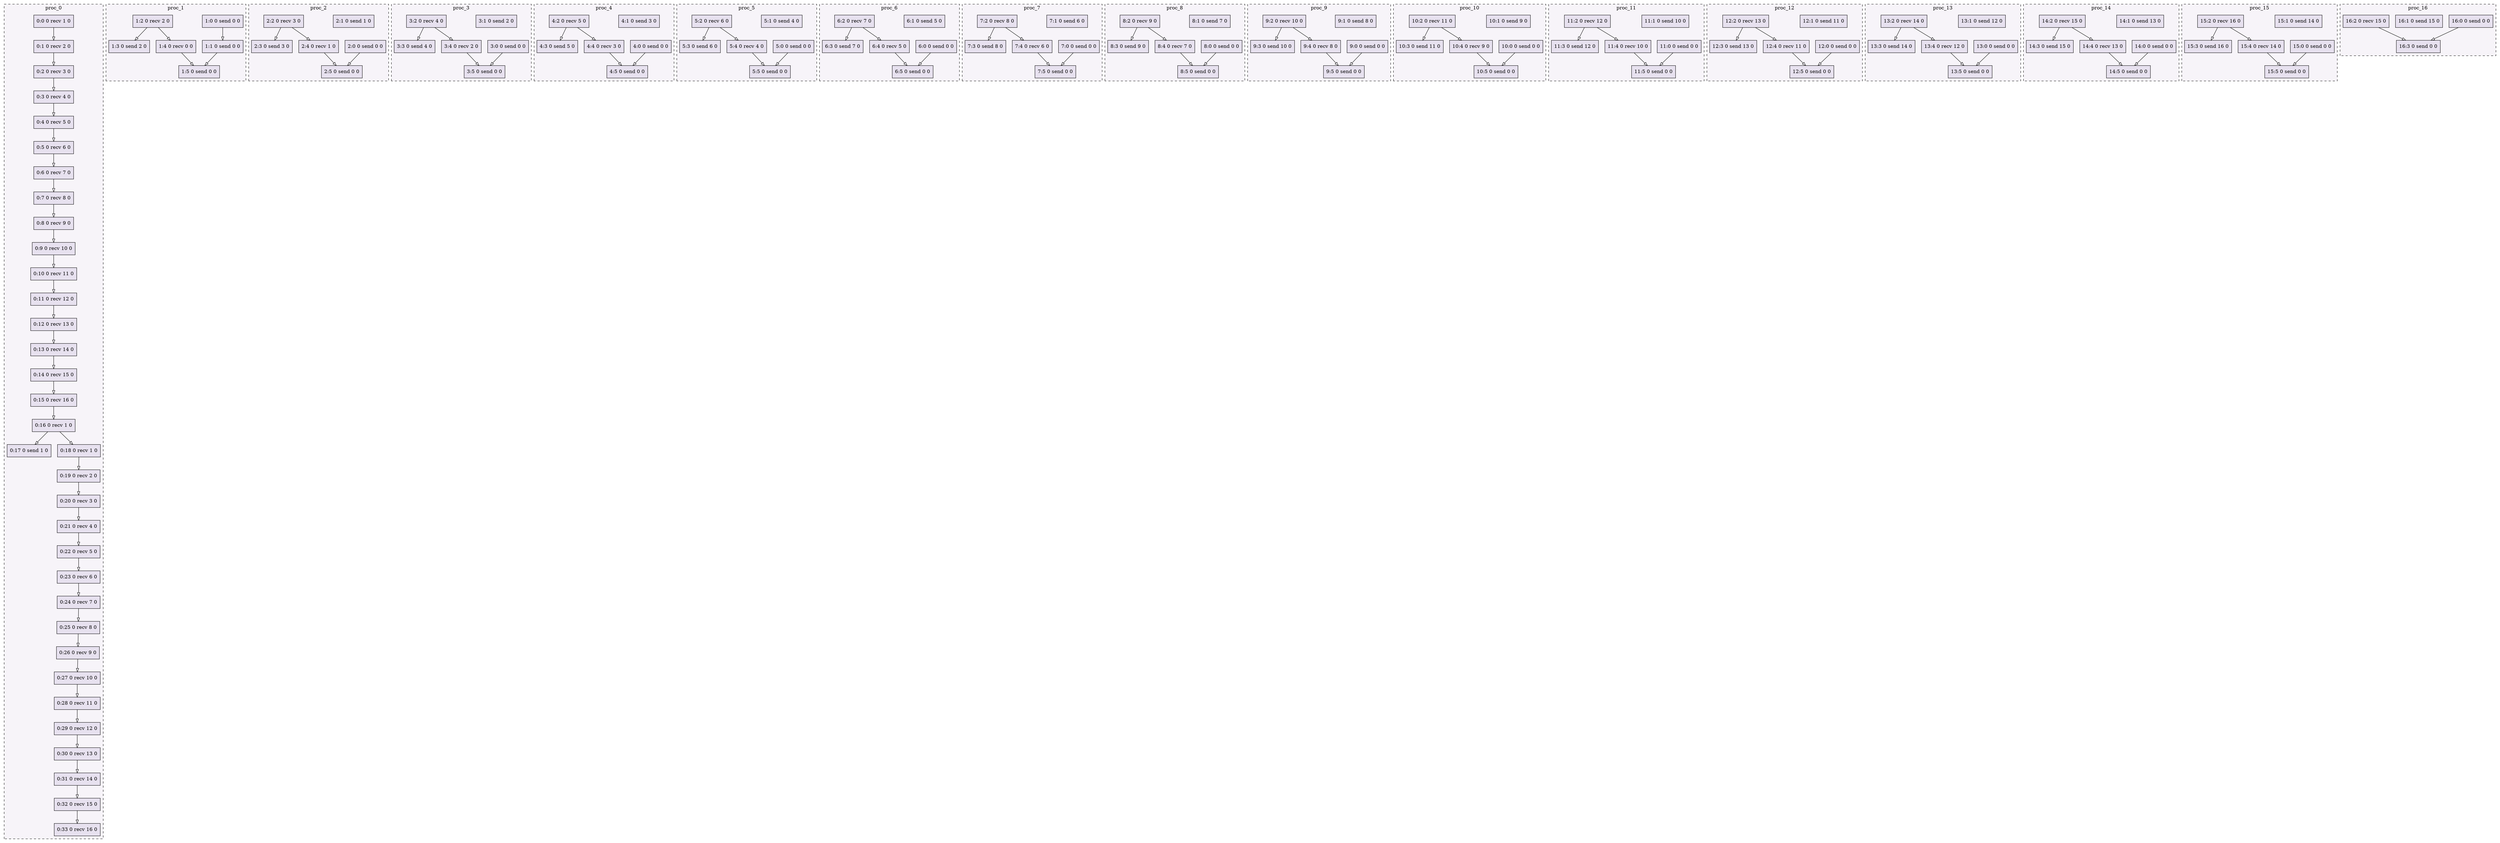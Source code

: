 digraph{node[shape=record style=filled colorscheme=purd9 fillcolor=2];subgraph cluster0{style=dashed;colorscheme=purd9;bgcolor=1;edge[arrowhead=empty];label=proc_0;0[label="0:0 0 recv 1 0"];1[label="0:1 0 recv 2 0"];2[label="0:2 0 recv 3 0"];3[label="0:3 0 recv 4 0"];4[label="0:4 0 recv 5 0"];5[label="0:5 0 recv 6 0"];6[label="0:6 0 recv 7 0"];7[label="0:7 0 recv 8 0"];8[label="0:8 0 recv 9 0"];9[label="0:9 0 recv 10 0"];10[label="0:10 0 recv 11 0"];11[label="0:11 0 recv 12 0"];12[label="0:12 0 recv 13 0"];13[label="0:13 0 recv 14 0"];14[label="0:14 0 recv 15 0"];15[label="0:15 0 recv 16 0"];16[label="0:16 0 recv 1 0"];17[label="0:17 0 send 1 0"];18[label="0:18 0 recv 1 0"];19[label="0:19 0 recv 2 0"];20[label="0:20 0 recv 3 0"];21[label="0:21 0 recv 4 0"];22[label="0:22 0 recv 5 0"];23[label="0:23 0 recv 6 0"];24[label="0:24 0 recv 7 0"];25[label="0:25 0 recv 8 0"];26[label="0:26 0 recv 9 0"];27[label="0:27 0 recv 10 0"];28[label="0:28 0 recv 11 0"];29[label="0:29 0 recv 12 0"];30[label="0:30 0 recv 13 0"];31[label="0:31 0 recv 14 0"];32[label="0:32 0 recv 15 0"];33[label="0:33 0 recv 16 0"];0->1;1->2;2->3;3->4;4->5;5->6;6->7;7->8;8->9;9->10;10->11;11->12;12->13;13->14;14->15;15->16;16->17;16->18;18->19;19->20;20->21;21->22;22->23;23->24;24->25;25->26;26->27;27->28;28->29;29->30;30->31;31->32;32->33;}subgraph cluster1{style=dashed;colorscheme=purd9;bgcolor=1;edge[arrowhead=empty];label=proc_1;34[label="1:0 0 send 0 0"];35[label="1:1 0 send 0 0"];36[label="1:2 0 recv 2 0"];37[label="1:3 0 send 2 0"];38[label="1:4 0 recv 0 0"];39[label="1:5 0 send 0 0"];34->35;36->37;36->38;38->39;35->39;}subgraph cluster2{style=dashed;colorscheme=purd9;bgcolor=1;edge[arrowhead=empty];label=proc_2;40[label="2:0 0 send 0 0"];41[label="2:1 0 send 1 0"];42[label="2:2 0 recv 3 0"];43[label="2:3 0 send 3 0"];44[label="2:4 0 recv 1 0"];45[label="2:5 0 send 0 0"];42->43;42->44;44->45;40->45;}subgraph cluster3{style=dashed;colorscheme=purd9;bgcolor=1;edge[arrowhead=empty];label=proc_3;46[label="3:0 0 send 0 0"];47[label="3:1 0 send 2 0"];48[label="3:2 0 recv 4 0"];49[label="3:3 0 send 4 0"];50[label="3:4 0 recv 2 0"];51[label="3:5 0 send 0 0"];48->49;48->50;50->51;46->51;}subgraph cluster4{style=dashed;colorscheme=purd9;bgcolor=1;edge[arrowhead=empty];label=proc_4;52[label="4:0 0 send 0 0"];53[label="4:1 0 send 3 0"];54[label="4:2 0 recv 5 0"];55[label="4:3 0 send 5 0"];56[label="4:4 0 recv 3 0"];57[label="4:5 0 send 0 0"];54->55;54->56;56->57;52->57;}subgraph cluster5{style=dashed;colorscheme=purd9;bgcolor=1;edge[arrowhead=empty];label=proc_5;58[label="5:0 0 send 0 0"];59[label="5:1 0 send 4 0"];60[label="5:2 0 recv 6 0"];61[label="5:3 0 send 6 0"];62[label="5:4 0 recv 4 0"];63[label="5:5 0 send 0 0"];60->61;60->62;62->63;58->63;}subgraph cluster6{style=dashed;colorscheme=purd9;bgcolor=1;edge[arrowhead=empty];label=proc_6;64[label="6:0 0 send 0 0"];65[label="6:1 0 send 5 0"];66[label="6:2 0 recv 7 0"];67[label="6:3 0 send 7 0"];68[label="6:4 0 recv 5 0"];69[label="6:5 0 send 0 0"];66->67;66->68;68->69;64->69;}subgraph cluster7{style=dashed;colorscheme=purd9;bgcolor=1;edge[arrowhead=empty];label=proc_7;70[label="7:0 0 send 0 0"];71[label="7:1 0 send 6 0"];72[label="7:2 0 recv 8 0"];73[label="7:3 0 send 8 0"];74[label="7:4 0 recv 6 0"];75[label="7:5 0 send 0 0"];72->73;72->74;74->75;70->75;}subgraph cluster8{style=dashed;colorscheme=purd9;bgcolor=1;edge[arrowhead=empty];label=proc_8;76[label="8:0 0 send 0 0"];77[label="8:1 0 send 7 0"];78[label="8:2 0 recv 9 0"];79[label="8:3 0 send 9 0"];80[label="8:4 0 recv 7 0"];81[label="8:5 0 send 0 0"];78->79;78->80;80->81;76->81;}subgraph cluster9{style=dashed;colorscheme=purd9;bgcolor=1;edge[arrowhead=empty];label=proc_9;82[label="9:0 0 send 0 0"];83[label="9:1 0 send 8 0"];84[label="9:2 0 recv 10 0"];85[label="9:3 0 send 10 0"];86[label="9:4 0 recv 8 0"];87[label="9:5 0 send 0 0"];84->85;84->86;86->87;82->87;}subgraph cluster10{style=dashed;colorscheme=purd9;bgcolor=1;edge[arrowhead=empty];label=proc_10;88[label="10:0 0 send 0 0"];89[label="10:1 0 send 9 0"];90[label="10:2 0 recv 11 0"];91[label="10:3 0 send 11 0"];92[label="10:4 0 recv 9 0"];93[label="10:5 0 send 0 0"];90->91;90->92;92->93;88->93;}subgraph cluster11{style=dashed;colorscheme=purd9;bgcolor=1;edge[arrowhead=empty];label=proc_11;94[label="11:0 0 send 0 0"];95[label="11:1 0 send 10 0"];96[label="11:2 0 recv 12 0"];97[label="11:3 0 send 12 0"];98[label="11:4 0 recv 10 0"];99[label="11:5 0 send 0 0"];96->97;96->98;98->99;94->99;}subgraph cluster12{style=dashed;colorscheme=purd9;bgcolor=1;edge[arrowhead=empty];label=proc_12;100[label="12:0 0 send 0 0"];101[label="12:1 0 send 11 0"];102[label="12:2 0 recv 13 0"];103[label="12:3 0 send 13 0"];104[label="12:4 0 recv 11 0"];105[label="12:5 0 send 0 0"];102->103;102->104;104->105;100->105;}subgraph cluster13{style=dashed;colorscheme=purd9;bgcolor=1;edge[arrowhead=empty];label=proc_13;106[label="13:0 0 send 0 0"];107[label="13:1 0 send 12 0"];108[label="13:2 0 recv 14 0"];109[label="13:3 0 send 14 0"];110[label="13:4 0 recv 12 0"];111[label="13:5 0 send 0 0"];108->109;108->110;110->111;106->111;}subgraph cluster14{style=dashed;colorscheme=purd9;bgcolor=1;edge[arrowhead=empty];label=proc_14;112[label="14:0 0 send 0 0"];113[label="14:1 0 send 13 0"];114[label="14:2 0 recv 15 0"];115[label="14:3 0 send 15 0"];116[label="14:4 0 recv 13 0"];117[label="14:5 0 send 0 0"];114->115;114->116;116->117;112->117;}subgraph cluster15{style=dashed;colorscheme=purd9;bgcolor=1;edge[arrowhead=empty];label=proc_15;118[label="15:0 0 send 0 0"];119[label="15:1 0 send 14 0"];120[label="15:2 0 recv 16 0"];121[label="15:3 0 send 16 0"];122[label="15:4 0 recv 14 0"];123[label="15:5 0 send 0 0"];120->121;120->122;122->123;118->123;}subgraph cluster16{style=dashed;colorscheme=purd9;bgcolor=1;edge[arrowhead=empty];label=proc_16;124[label="16:0 0 send 0 0"];125[label="16:1 0 send 15 0"];126[label="16:2 0 recv 15 0"];127[label="16:3 0 send 0 0"];126->127;124->127;}}